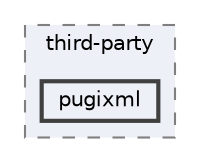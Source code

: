 digraph "pugixml"
{
 // INTERACTIVE_SVG=YES
 // LATEX_PDF_SIZE
  bgcolor="transparent";
  edge [fontname=Helvetica,fontsize=10,labelfontname=Helvetica,labelfontsize=10];
  node [fontname=Helvetica,fontsize=10,shape=box,height=0.2,width=0.4];
  compound=true
  subgraph clusterdir_cb41432ea01ddbb1240623c7c0fff85f {
    graph [ bgcolor="#edf0f7", pencolor="grey50", label="third-party", fontname=Helvetica,fontsize=10 style="filled,dashed", URL="dir_cb41432ea01ddbb1240623c7c0fff85f.html",tooltip=""]
  dir_3eb603b6a21e2b1cd8e0d583d1d981e5 [label="pugixml", fillcolor="#edf0f7", color="grey25", style="filled,bold", URL="dir_3eb603b6a21e2b1cd8e0d583d1d981e5.html",tooltip=""];
  }
}
